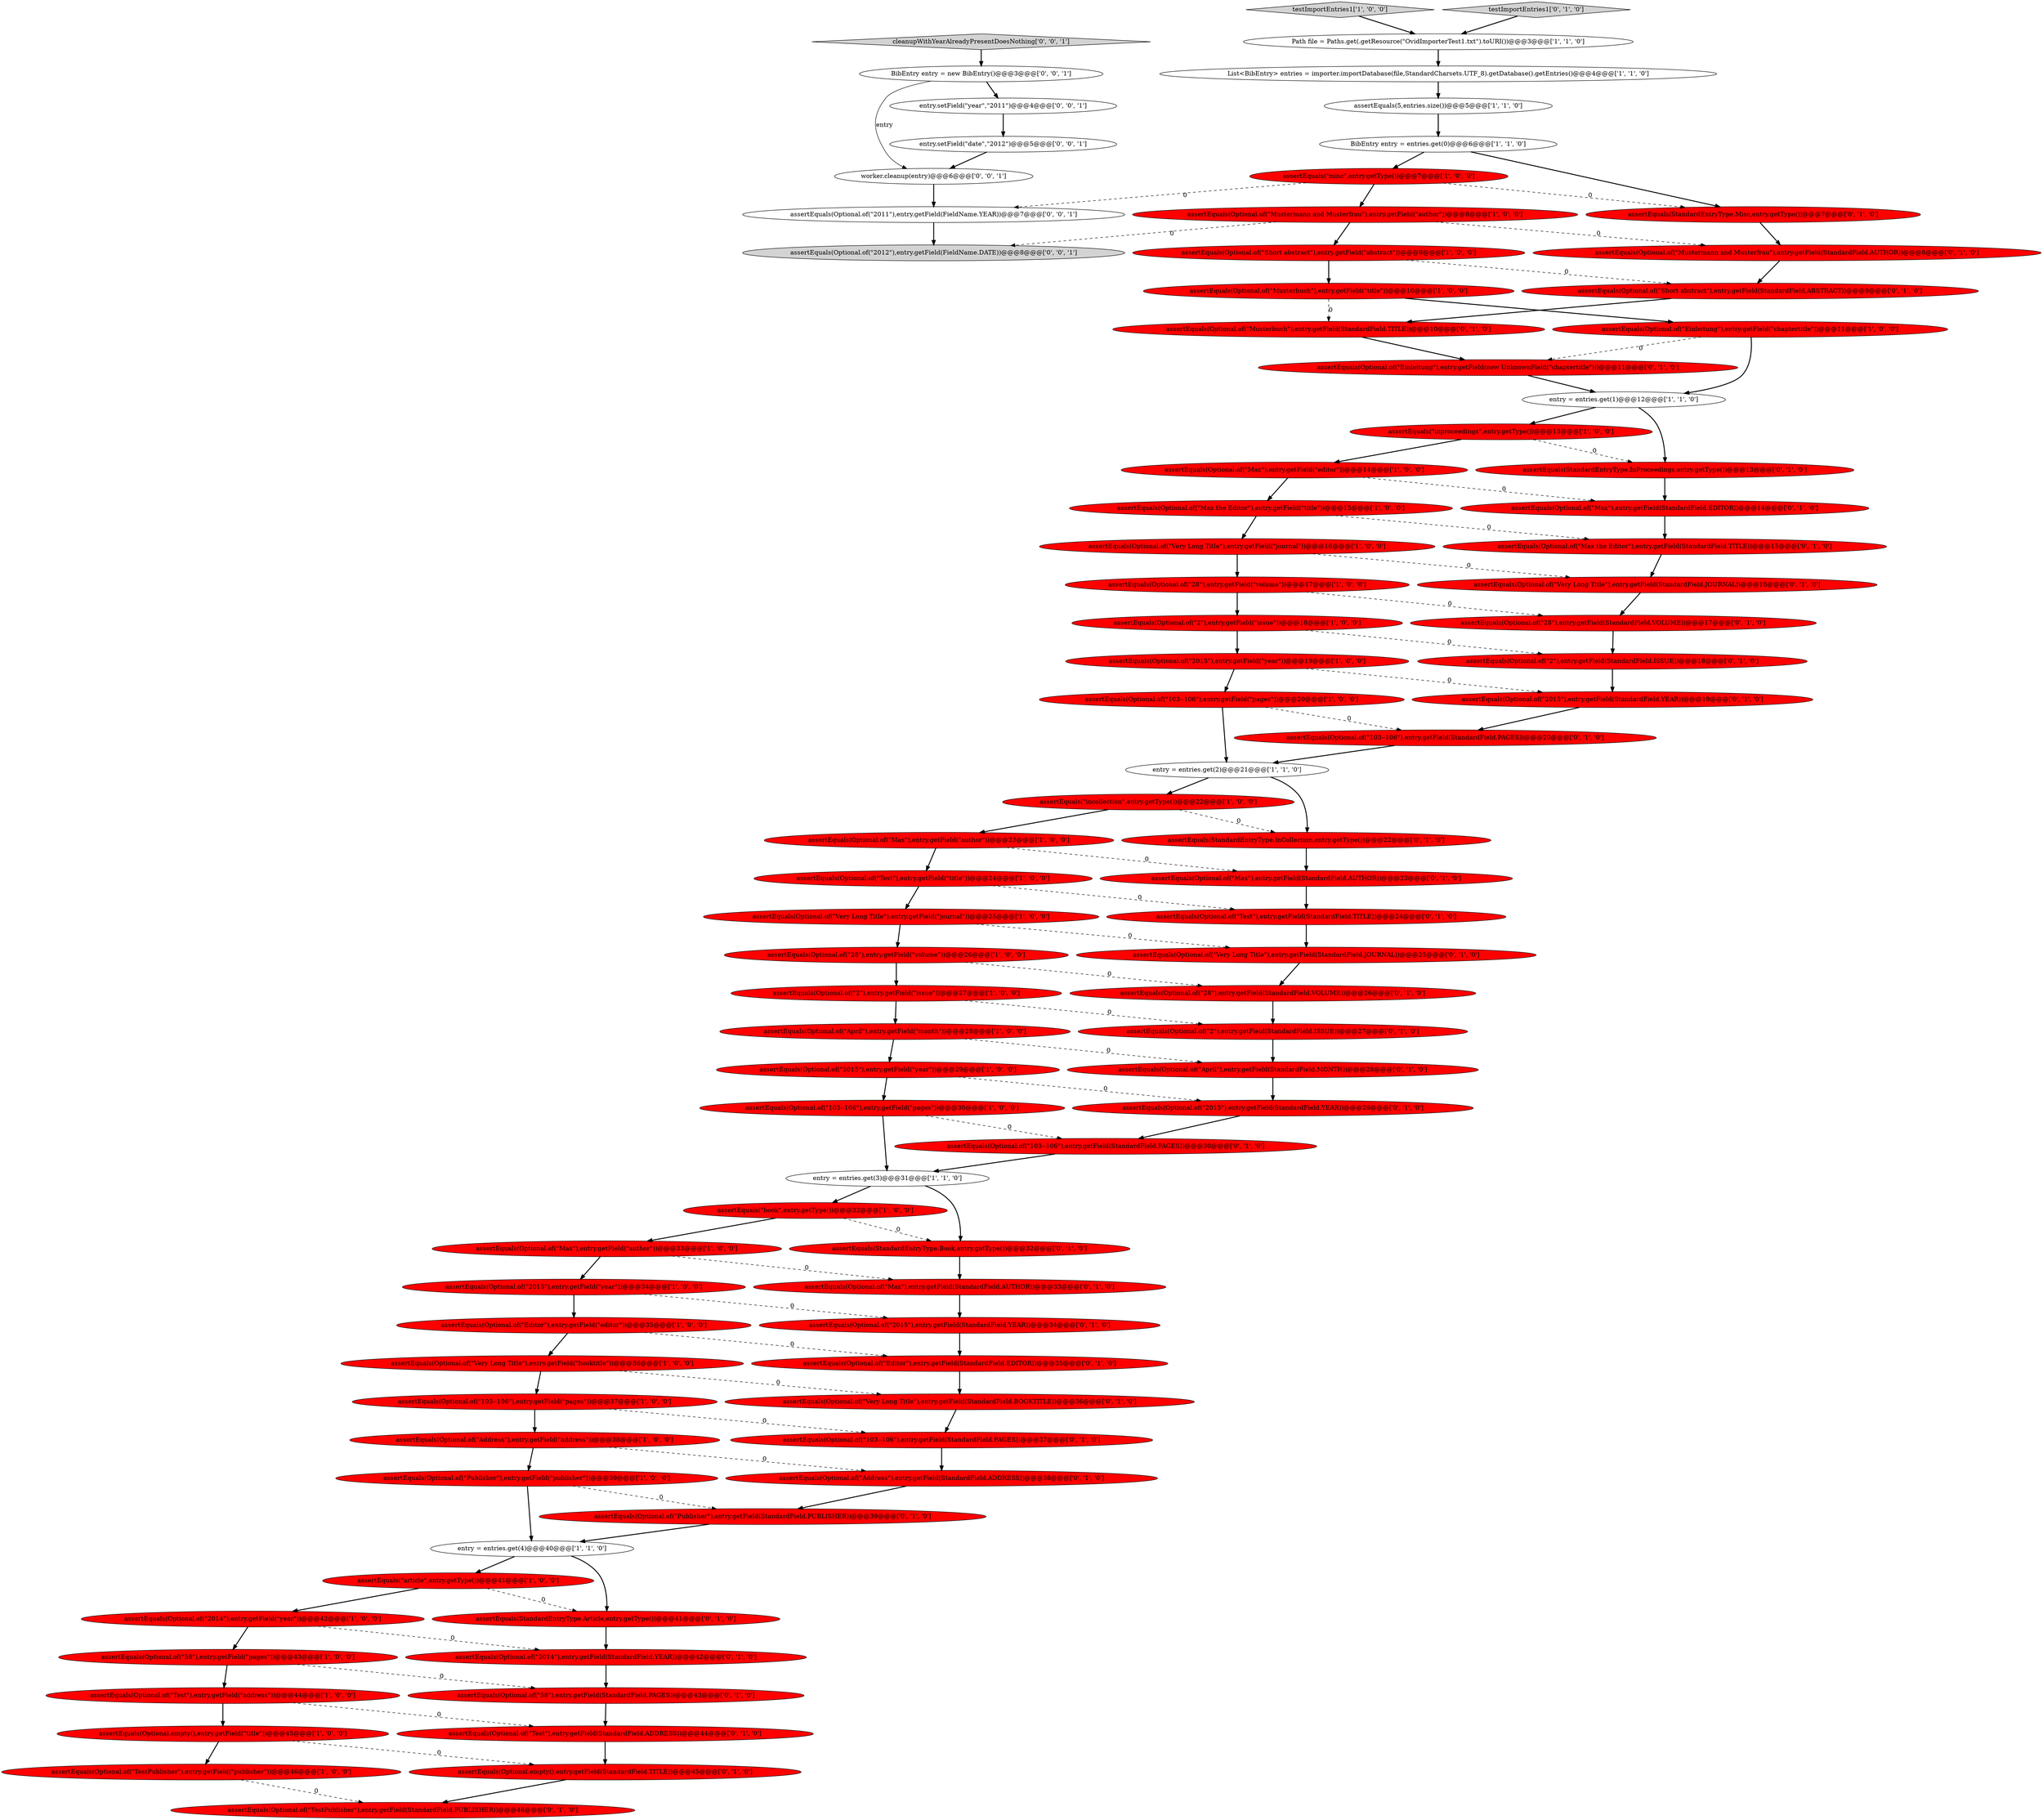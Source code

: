 digraph {
67 [style = filled, label = "assertEquals(Optional.of(\"Max\"),entry.getField(StandardField.AUTHOR))@@@23@@@['0', '1', '0']", fillcolor = red, shape = ellipse image = "AAA1AAABBB2BBB"];
1 [style = filled, label = "assertEquals(Optional.of(\"2\"),entry.getField(\"issue\"))@@@18@@@['1', '0', '0']", fillcolor = red, shape = ellipse image = "AAA1AAABBB1BBB"];
7 [style = filled, label = "entry = entries.get(4)@@@40@@@['1', '1', '0']", fillcolor = white, shape = ellipse image = "AAA0AAABBB1BBB"];
16 [style = filled, label = "assertEquals(\"article\",entry.getType())@@@41@@@['1', '0', '0']", fillcolor = red, shape = ellipse image = "AAA1AAABBB1BBB"];
17 [style = filled, label = "entry = entries.get(1)@@@12@@@['1', '1', '0']", fillcolor = white, shape = ellipse image = "AAA0AAABBB1BBB"];
60 [style = filled, label = "assertEquals(Optional.of(\"TestPublisher\"),entry.getField(StandardField.PUBLISHER))@@@46@@@['0', '1', '0']", fillcolor = red, shape = ellipse image = "AAA1AAABBB2BBB"];
73 [style = filled, label = "assertEquals(Optional.of(\"2\"),entry.getField(StandardField.ISSUE))@@@18@@@['0', '1', '0']", fillcolor = red, shape = ellipse image = "AAA1AAABBB2BBB"];
86 [style = filled, label = "assertEquals(Optional.of(\"2011\"),entry.getField(FieldName.YEAR))@@@7@@@['0', '0', '1']", fillcolor = white, shape = ellipse image = "AAA0AAABBB3BBB"];
11 [style = filled, label = "assertEquals(Optional.empty(),entry.getField(\"title\"))@@@45@@@['1', '0', '0']", fillcolor = red, shape = ellipse image = "AAA1AAABBB1BBB"];
30 [style = filled, label = "BibEntry entry = entries.get(0)@@@6@@@['1', '1', '0']", fillcolor = white, shape = ellipse image = "AAA0AAABBB1BBB"];
31 [style = filled, label = "assertEquals(Optional.of(\"Max\"),entry.getField(\"author\"))@@@23@@@['1', '0', '0']", fillcolor = red, shape = ellipse image = "AAA1AAABBB1BBB"];
10 [style = filled, label = "assertEquals(Optional.of(\"2015\"),entry.getField(\"year\"))@@@29@@@['1', '0', '0']", fillcolor = red, shape = ellipse image = "AAA1AAABBB1BBB"];
72 [style = filled, label = "assertEquals(StandardEntryType.Article,entry.getType())@@@41@@@['0', '1', '0']", fillcolor = red, shape = ellipse image = "AAA1AAABBB2BBB"];
15 [style = filled, label = "assertEquals(Optional.of(\"Musterbuch\"),entry.getField(\"title\"))@@@10@@@['1', '0', '0']", fillcolor = red, shape = ellipse image = "AAA1AAABBB1BBB"];
46 [style = filled, label = "assertEquals(StandardEntryType.InCollection,entry.getType())@@@22@@@['0', '1', '0']", fillcolor = red, shape = ellipse image = "AAA1AAABBB2BBB"];
23 [style = filled, label = "assertEquals(Optional.of(\"Editor\"),entry.getField(\"editor\"))@@@35@@@['1', '0', '0']", fillcolor = red, shape = ellipse image = "AAA1AAABBB1BBB"];
87 [style = filled, label = "assertEquals(Optional.of(\"2012\"),entry.getField(FieldName.DATE))@@@8@@@['0', '0', '1']", fillcolor = lightgray, shape = ellipse image = "AAA0AAABBB3BBB"];
71 [style = filled, label = "assertEquals(Optional.of(\"2\"),entry.getField(StandardField.ISSUE))@@@27@@@['0', '1', '0']", fillcolor = red, shape = ellipse image = "AAA1AAABBB2BBB"];
84 [style = filled, label = "BibEntry entry = new BibEntry()@@@3@@@['0', '0', '1']", fillcolor = white, shape = ellipse image = "AAA0AAABBB3BBB"];
76 [style = filled, label = "assertEquals(Optional.of(\"2015\"),entry.getField(StandardField.YEAR))@@@29@@@['0', '1', '0']", fillcolor = red, shape = ellipse image = "AAA1AAABBB2BBB"];
65 [style = filled, label = "assertEquals(Optional.of(\"Musterbuch\"),entry.getField(StandardField.TITLE))@@@10@@@['0', '1', '0']", fillcolor = red, shape = ellipse image = "AAA1AAABBB2BBB"];
47 [style = filled, label = "assertEquals(StandardEntryType.Misc,entry.getType())@@@7@@@['0', '1', '0']", fillcolor = red, shape = ellipse image = "AAA1AAABBB2BBB"];
63 [style = filled, label = "assertEquals(Optional.of(\"28\"),entry.getField(StandardField.VOLUME))@@@26@@@['0', '1', '0']", fillcolor = red, shape = ellipse image = "AAA1AAABBB2BBB"];
3 [style = filled, label = "assertEquals(Optional.of(\"Max the Editor\"),entry.getField(\"title\"))@@@15@@@['1', '0', '0']", fillcolor = red, shape = ellipse image = "AAA1AAABBB1BBB"];
6 [style = filled, label = "assertEquals(Optional.of(\"Einleitung\"),entry.getField(\"chaptertitle\"))@@@11@@@['1', '0', '0']", fillcolor = red, shape = ellipse image = "AAA1AAABBB1BBB"];
5 [style = filled, label = "assertEquals(\"misc\",entry.getType())@@@7@@@['1', '0', '0']", fillcolor = red, shape = ellipse image = "AAA1AAABBB1BBB"];
18 [style = filled, label = "assertEquals(Optional.of(\"28\"),entry.getField(\"volume\"))@@@26@@@['1', '0', '0']", fillcolor = red, shape = ellipse image = "AAA1AAABBB1BBB"];
38 [style = filled, label = "assertEquals(Optional.of(\"Address\"),entry.getField(\"address\"))@@@38@@@['1', '0', '0']", fillcolor = red, shape = ellipse image = "AAA1AAABBB1BBB"];
62 [style = filled, label = "assertEquals(Optional.of(\"Address\"),entry.getField(StandardField.ADDRESS))@@@38@@@['0', '1', '0']", fillcolor = red, shape = ellipse image = "AAA1AAABBB2BBB"];
69 [style = filled, label = "assertEquals(Optional.of(\"April\"),entry.getField(StandardField.MONTH))@@@28@@@['0', '1', '0']", fillcolor = red, shape = ellipse image = "AAA1AAABBB2BBB"];
75 [style = filled, label = "assertEquals(Optional.of(\"Very Long Title\"),entry.getField(StandardField.JOURNAL))@@@25@@@['0', '1', '0']", fillcolor = red, shape = ellipse image = "AAA1AAABBB2BBB"];
13 [style = filled, label = "assertEquals(Optional.of(\"2015\"),entry.getField(\"year\"))@@@19@@@['1', '0', '0']", fillcolor = red, shape = ellipse image = "AAA1AAABBB1BBB"];
28 [style = filled, label = "testImportEntries1['1', '0', '0']", fillcolor = lightgray, shape = diamond image = "AAA0AAABBB1BBB"];
54 [style = filled, label = "assertEquals(Optional.of(\"2014\"),entry.getField(StandardField.YEAR))@@@42@@@['0', '1', '0']", fillcolor = red, shape = ellipse image = "AAA1AAABBB2BBB"];
39 [style = filled, label = "assertEquals(Optional.of(\"Very Long Title\"),entry.getField(\"journal\"))@@@16@@@['1', '0', '0']", fillcolor = red, shape = ellipse image = "AAA1AAABBB1BBB"];
70 [style = filled, label = "assertEquals(Optional.of(\"58\"),entry.getField(StandardField.PAGES))@@@43@@@['0', '1', '0']", fillcolor = red, shape = ellipse image = "AAA1AAABBB2BBB"];
50 [style = filled, label = "assertEquals(Optional.of(\"103--106\"),entry.getField(StandardField.PAGES))@@@30@@@['0', '1', '0']", fillcolor = red, shape = ellipse image = "AAA1AAABBB2BBB"];
4 [style = filled, label = "assertEquals(Optional.of(\"TestPublisher\"),entry.getField(\"publisher\"))@@@46@@@['1', '0', '0']", fillcolor = red, shape = ellipse image = "AAA1AAABBB1BBB"];
20 [style = filled, label = "assertEquals(Optional.of(\"2014\"),entry.getField(\"year\"))@@@42@@@['1', '0', '0']", fillcolor = red, shape = ellipse image = "AAA1AAABBB1BBB"];
66 [style = filled, label = "assertEquals(Optional.of(\"Einleitung\"),entry.getField(new UnknownField(\"chaptertitle\")))@@@11@@@['0', '1', '0']", fillcolor = red, shape = ellipse image = "AAA1AAABBB2BBB"];
26 [style = filled, label = "assertEquals(Optional.of(\"Publisher\"),entry.getField(\"publisher\"))@@@39@@@['1', '0', '0']", fillcolor = red, shape = ellipse image = "AAA1AAABBB1BBB"];
35 [style = filled, label = "assertEquals(Optional.of(\"Test\"),entry.getField(\"address\"))@@@44@@@['1', '0', '0']", fillcolor = red, shape = ellipse image = "AAA1AAABBB1BBB"];
53 [style = filled, label = "assertEquals(StandardEntryType.Book,entry.getType())@@@32@@@['0', '1', '0']", fillcolor = red, shape = ellipse image = "AAA1AAABBB2BBB"];
14 [style = filled, label = "List<BibEntry> entries = importer.importDatabase(file,StandardCharsets.UTF_8).getDatabase().getEntries()@@@4@@@['1', '1', '0']", fillcolor = white, shape = ellipse image = "AAA0AAABBB1BBB"];
51 [style = filled, label = "assertEquals(Optional.of(\"Very Long Title\"),entry.getField(StandardField.BOOKTITLE))@@@36@@@['0', '1', '0']", fillcolor = red, shape = ellipse image = "AAA1AAABBB2BBB"];
22 [style = filled, label = "entry = entries.get(3)@@@31@@@['1', '1', '0']", fillcolor = white, shape = ellipse image = "AAA0AAABBB1BBB"];
58 [style = filled, label = "assertEquals(Optional.of(\"Test\"),entry.getField(StandardField.TITLE))@@@24@@@['0', '1', '0']", fillcolor = red, shape = ellipse image = "AAA1AAABBB2BBB"];
44 [style = filled, label = "assertEquals(\"book\",entry.getType())@@@32@@@['1', '0', '0']", fillcolor = red, shape = ellipse image = "AAA1AAABBB1BBB"];
2 [style = filled, label = "assertEquals(Optional.of(\"Very Long Title\"),entry.getField(\"journal\"))@@@25@@@['1', '0', '0']", fillcolor = red, shape = ellipse image = "AAA1AAABBB1BBB"];
21 [style = filled, label = "assertEquals(Optional.of(\"103--106\"),entry.getField(\"pages\"))@@@30@@@['1', '0', '0']", fillcolor = red, shape = ellipse image = "AAA1AAABBB1BBB"];
25 [style = filled, label = "assertEquals(Optional.of(\"Very Long Title\"),entry.getField(\"booktitle\"))@@@36@@@['1', '0', '0']", fillcolor = red, shape = ellipse image = "AAA1AAABBB1BBB"];
49 [style = filled, label = "assertEquals(Optional.of(\"Max the Editor\"),entry.getField(StandardField.TITLE))@@@15@@@['0', '1', '0']", fillcolor = red, shape = ellipse image = "AAA1AAABBB2BBB"];
82 [style = filled, label = "cleanupWithYearAlreadyPresentDoesNothing['0', '0', '1']", fillcolor = lightgray, shape = diamond image = "AAA0AAABBB3BBB"];
9 [style = filled, label = "assertEquals(Optional.of(\"28\"),entry.getField(\"volume\"))@@@17@@@['1', '0', '0']", fillcolor = red, shape = ellipse image = "AAA1AAABBB1BBB"];
56 [style = filled, label = "assertEquals(Optional.of(\"Max\"),entry.getField(StandardField.EDITOR))@@@14@@@['0', '1', '0']", fillcolor = red, shape = ellipse image = "AAA1AAABBB2BBB"];
43 [style = filled, label = "assertEquals(Optional.of(\"Test\"),entry.getField(\"title\"))@@@24@@@['1', '0', '0']", fillcolor = red, shape = ellipse image = "AAA1AAABBB1BBB"];
0 [style = filled, label = "assertEquals(Optional.of(\"103--106\"),entry.getField(\"pages\"))@@@20@@@['1', '0', '0']", fillcolor = red, shape = ellipse image = "AAA1AAABBB1BBB"];
33 [style = filled, label = "entry = entries.get(2)@@@21@@@['1', '1', '0']", fillcolor = white, shape = ellipse image = "AAA0AAABBB1BBB"];
68 [style = filled, label = "assertEquals(Optional.of(\"103--106\"),entry.getField(StandardField.PAGES))@@@20@@@['0', '1', '0']", fillcolor = red, shape = ellipse image = "AAA1AAABBB2BBB"];
55 [style = filled, label = "assertEquals(Optional.of(\"Mustermann and Musterfrau\"),entry.getField(StandardField.AUTHOR))@@@8@@@['0', '1', '0']", fillcolor = red, shape = ellipse image = "AAA1AAABBB2BBB"];
45 [style = filled, label = "testImportEntries1['0', '1', '0']", fillcolor = lightgray, shape = diamond image = "AAA0AAABBB2BBB"];
74 [style = filled, label = "assertEquals(Optional.of(\"Editor\"),entry.getField(StandardField.EDITOR))@@@35@@@['0', '1', '0']", fillcolor = red, shape = ellipse image = "AAA1AAABBB2BBB"];
61 [style = filled, label = "assertEquals(Optional.of(\"2015\"),entry.getField(StandardField.YEAR))@@@19@@@['0', '1', '0']", fillcolor = red, shape = ellipse image = "AAA1AAABBB2BBB"];
85 [style = filled, label = "worker.cleanup(entry)@@@6@@@['0', '0', '1']", fillcolor = white, shape = ellipse image = "AAA0AAABBB3BBB"];
79 [style = filled, label = "assertEquals(Optional.of(\"Very Long Title\"),entry.getField(StandardField.JOURNAL))@@@16@@@['0', '1', '0']", fillcolor = red, shape = ellipse image = "AAA1AAABBB2BBB"];
83 [style = filled, label = "entry.setField(\"year\",\"2011\")@@@4@@@['0', '0', '1']", fillcolor = white, shape = ellipse image = "AAA0AAABBB3BBB"];
37 [style = filled, label = "assertEquals(Optional.of(\"Max\"),entry.getField(\"author\"))@@@33@@@['1', '0', '0']", fillcolor = red, shape = ellipse image = "AAA1AAABBB1BBB"];
29 [style = filled, label = "assertEquals(\"inproceedings\",entry.getType())@@@13@@@['1', '0', '0']", fillcolor = red, shape = ellipse image = "AAA1AAABBB1BBB"];
48 [style = filled, label = "assertEquals(StandardEntryType.InProceedings,entry.getType())@@@13@@@['0', '1', '0']", fillcolor = red, shape = ellipse image = "AAA1AAABBB2BBB"];
36 [style = filled, label = "Path file = Paths.get(.getResource(\"OvidImporterTest1.txt\").toURI())@@@3@@@['1', '1', '0']", fillcolor = white, shape = ellipse image = "AAA0AAABBB1BBB"];
64 [style = filled, label = "assertEquals(Optional.of(\"Test\"),entry.getField(StandardField.ADDRESS))@@@44@@@['0', '1', '0']", fillcolor = red, shape = ellipse image = "AAA1AAABBB2BBB"];
52 [style = filled, label = "assertEquals(Optional.empty(),entry.getField(StandardField.TITLE))@@@45@@@['0', '1', '0']", fillcolor = red, shape = ellipse image = "AAA1AAABBB2BBB"];
24 [style = filled, label = "assertEquals(Optional.of(\"2015\"),entry.getField(\"year\"))@@@34@@@['1', '0', '0']", fillcolor = red, shape = ellipse image = "AAA1AAABBB1BBB"];
12 [style = filled, label = "assertEquals(Optional.of(\"Short abstract\"),entry.getField(\"abstract\"))@@@9@@@['1', '0', '0']", fillcolor = red, shape = ellipse image = "AAA1AAABBB1BBB"];
34 [style = filled, label = "assertEquals(Optional.of(\"2\"),entry.getField(\"issue\"))@@@27@@@['1', '0', '0']", fillcolor = red, shape = ellipse image = "AAA1AAABBB1BBB"];
32 [style = filled, label = "assertEquals(Optional.of(\"Max\"),entry.getField(\"editor\"))@@@14@@@['1', '0', '0']", fillcolor = red, shape = ellipse image = "AAA1AAABBB1BBB"];
57 [style = filled, label = "assertEquals(Optional.of(\"Short abstract\"),entry.getField(StandardField.ABSTRACT))@@@9@@@['0', '1', '0']", fillcolor = red, shape = ellipse image = "AAA1AAABBB2BBB"];
88 [style = filled, label = "entry.setField(\"date\",\"2012\")@@@5@@@['0', '0', '1']", fillcolor = white, shape = ellipse image = "AAA0AAABBB3BBB"];
42 [style = filled, label = "assertEquals(Optional.of(\"April\"),entry.getField(\"month\"))@@@28@@@['1', '0', '0']", fillcolor = red, shape = ellipse image = "AAA1AAABBB1BBB"];
77 [style = filled, label = "assertEquals(Optional.of(\"103--106\"),entry.getField(StandardField.PAGES))@@@37@@@['0', '1', '0']", fillcolor = red, shape = ellipse image = "AAA1AAABBB2BBB"];
59 [style = filled, label = "assertEquals(Optional.of(\"Publisher\"),entry.getField(StandardField.PUBLISHER))@@@39@@@['0', '1', '0']", fillcolor = red, shape = ellipse image = "AAA1AAABBB2BBB"];
19 [style = filled, label = "assertEquals(Optional.of(\"Mustermann and Musterfrau\"),entry.getField(\"author\"))@@@8@@@['1', '0', '0']", fillcolor = red, shape = ellipse image = "AAA1AAABBB1BBB"];
41 [style = filled, label = "assertEquals(Optional.of(\"58\"),entry.getField(\"pages\"))@@@43@@@['1', '0', '0']", fillcolor = red, shape = ellipse image = "AAA1AAABBB1BBB"];
81 [style = filled, label = "assertEquals(Optional.of(\"Max\"),entry.getField(StandardField.AUTHOR))@@@33@@@['0', '1', '0']", fillcolor = red, shape = ellipse image = "AAA1AAABBB2BBB"];
40 [style = filled, label = "assertEquals(\"incollection\",entry.getType())@@@22@@@['1', '0', '0']", fillcolor = red, shape = ellipse image = "AAA1AAABBB1BBB"];
80 [style = filled, label = "assertEquals(Optional.of(\"2015\"),entry.getField(StandardField.YEAR))@@@34@@@['0', '1', '0']", fillcolor = red, shape = ellipse image = "AAA1AAABBB2BBB"];
78 [style = filled, label = "assertEquals(Optional.of(\"28\"),entry.getField(StandardField.VOLUME))@@@17@@@['0', '1', '0']", fillcolor = red, shape = ellipse image = "AAA1AAABBB2BBB"];
27 [style = filled, label = "assertEquals(Optional.of(\"103--106\"),entry.getField(\"pages\"))@@@37@@@['1', '0', '0']", fillcolor = red, shape = ellipse image = "AAA1AAABBB1BBB"];
8 [style = filled, label = "assertEquals(5,entries.size())@@@5@@@['1', '1', '0']", fillcolor = white, shape = ellipse image = "AAA0AAABBB1BBB"];
21->50 [style = dashed, label="0"];
8->30 [style = bold, label=""];
43->58 [style = dashed, label="0"];
27->38 [style = bold, label=""];
70->64 [style = bold, label=""];
69->76 [style = bold, label=""];
83->88 [style = bold, label=""];
50->22 [style = bold, label=""];
39->9 [style = bold, label=""];
37->81 [style = dashed, label="0"];
85->86 [style = bold, label=""];
27->77 [style = dashed, label="0"];
1->13 [style = bold, label=""];
74->51 [style = bold, label=""];
53->81 [style = bold, label=""];
39->79 [style = dashed, label="0"];
7->72 [style = bold, label=""];
52->60 [style = bold, label=""];
55->57 [style = bold, label=""];
61->68 [style = bold, label=""];
9->78 [style = dashed, label="0"];
1->73 [style = dashed, label="0"];
33->46 [style = bold, label=""];
73->61 [style = bold, label=""];
7->16 [style = bold, label=""];
3->39 [style = bold, label=""];
35->64 [style = dashed, label="0"];
38->26 [style = bold, label=""];
40->31 [style = bold, label=""];
67->58 [style = bold, label=""];
32->3 [style = bold, label=""];
58->75 [style = bold, label=""];
77->62 [style = bold, label=""];
23->25 [style = bold, label=""];
64->52 [style = bold, label=""];
28->36 [style = bold, label=""];
26->7 [style = bold, label=""];
19->12 [style = bold, label=""];
19->87 [style = dashed, label="0"];
18->63 [style = dashed, label="0"];
84->85 [style = solid, label="entry"];
2->18 [style = bold, label=""];
65->66 [style = bold, label=""];
34->71 [style = dashed, label="0"];
34->42 [style = bold, label=""];
10->21 [style = bold, label=""];
31->67 [style = dashed, label="0"];
36->14 [style = bold, label=""];
25->27 [style = bold, label=""];
81->80 [style = bold, label=""];
20->41 [style = bold, label=""];
21->22 [style = bold, label=""];
29->32 [style = bold, label=""];
11->52 [style = dashed, label="0"];
23->74 [style = dashed, label="0"];
14->8 [style = bold, label=""];
44->37 [style = bold, label=""];
30->47 [style = bold, label=""];
57->65 [style = bold, label=""];
19->55 [style = dashed, label="0"];
9->1 [style = bold, label=""];
78->73 [style = bold, label=""];
76->50 [style = bold, label=""];
16->20 [style = bold, label=""];
54->70 [style = bold, label=""];
13->0 [style = bold, label=""];
22->44 [style = bold, label=""];
6->17 [style = bold, label=""];
37->24 [style = bold, label=""];
59->7 [style = bold, label=""];
15->65 [style = dashed, label="0"];
6->66 [style = dashed, label="0"];
44->53 [style = dashed, label="0"];
18->34 [style = bold, label=""];
11->4 [style = bold, label=""];
51->77 [style = bold, label=""];
25->51 [style = dashed, label="0"];
45->36 [style = bold, label=""];
0->68 [style = dashed, label="0"];
43->2 [style = bold, label=""];
63->71 [style = bold, label=""];
29->48 [style = dashed, label="0"];
5->19 [style = bold, label=""];
38->62 [style = dashed, label="0"];
46->67 [style = bold, label=""];
30->5 [style = bold, label=""];
24->80 [style = dashed, label="0"];
20->54 [style = dashed, label="0"];
49->79 [style = bold, label=""];
41->70 [style = dashed, label="0"];
31->43 [style = bold, label=""];
42->69 [style = dashed, label="0"];
24->23 [style = bold, label=""];
41->35 [style = bold, label=""];
62->59 [style = bold, label=""];
26->59 [style = dashed, label="0"];
56->49 [style = bold, label=""];
48->56 [style = bold, label=""];
5->47 [style = dashed, label="0"];
13->61 [style = dashed, label="0"];
12->57 [style = dashed, label="0"];
12->15 [style = bold, label=""];
68->33 [style = bold, label=""];
72->54 [style = bold, label=""];
2->75 [style = dashed, label="0"];
15->6 [style = bold, label=""];
10->76 [style = dashed, label="0"];
71->69 [style = bold, label=""];
75->63 [style = bold, label=""];
86->87 [style = bold, label=""];
40->46 [style = dashed, label="0"];
22->53 [style = bold, label=""];
33->40 [style = bold, label=""];
66->17 [style = bold, label=""];
47->55 [style = bold, label=""];
0->33 [style = bold, label=""];
80->74 [style = bold, label=""];
79->78 [style = bold, label=""];
82->84 [style = bold, label=""];
32->56 [style = dashed, label="0"];
4->60 [style = dashed, label="0"];
3->49 [style = dashed, label="0"];
42->10 [style = bold, label=""];
16->72 [style = dashed, label="0"];
17->48 [style = bold, label=""];
88->85 [style = bold, label=""];
17->29 [style = bold, label=""];
5->86 [style = dashed, label="0"];
84->83 [style = bold, label=""];
35->11 [style = bold, label=""];
}
